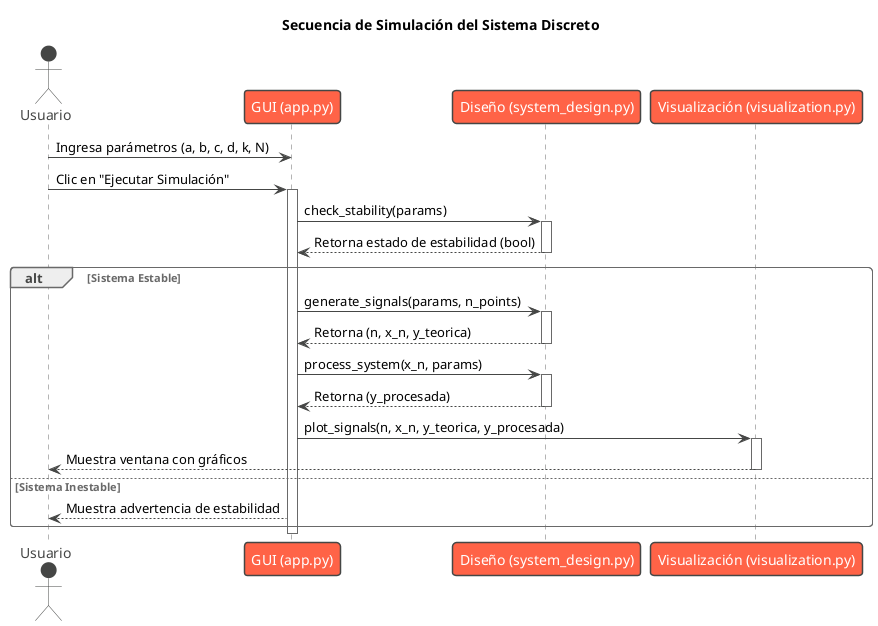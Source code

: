 @startuml
!theme vibrant

actor Usuario
participant "GUI (app.py)" as App
participant "Diseño (system_design.py)" as System
participant "Visualización (visualization.py)" as Viz

skinparam sequence {
    ParticipantBackgroundColor #EFEFEF
    ActorBackgroundColor #BDE0EB
}

title Secuencia de Simulación del Sistema Discreto

Usuario -> App: Ingresa parámetros (a, b, c, d, k, N)
Usuario -> App: Clic en "Ejecutar Simulación"
activate App

App -> System: check_stability(params)
activate System
System --> App: Retorna estado de estabilidad (bool)
deactivate System

alt Sistema Estable
    App -> System: generate_signals(params, n_points)
    activate System
    System --> App: Retorna (n, x_n, y_teorica)
    deactivate System

    App -> System: process_system(x_n, params)
    activate System
    System --> App: Retorna (y_procesada)
    deactivate System

    App -> Viz: plot_signals(n, x_n, y_teorica, y_procesada)
    activate Viz
    Viz --> Usuario: Muestra ventana con gráficos
    deactivate Viz
else Sistema Inestable
    App --> Usuario: Muestra advertencia de estabilidad
end

deactivate App

@enduml